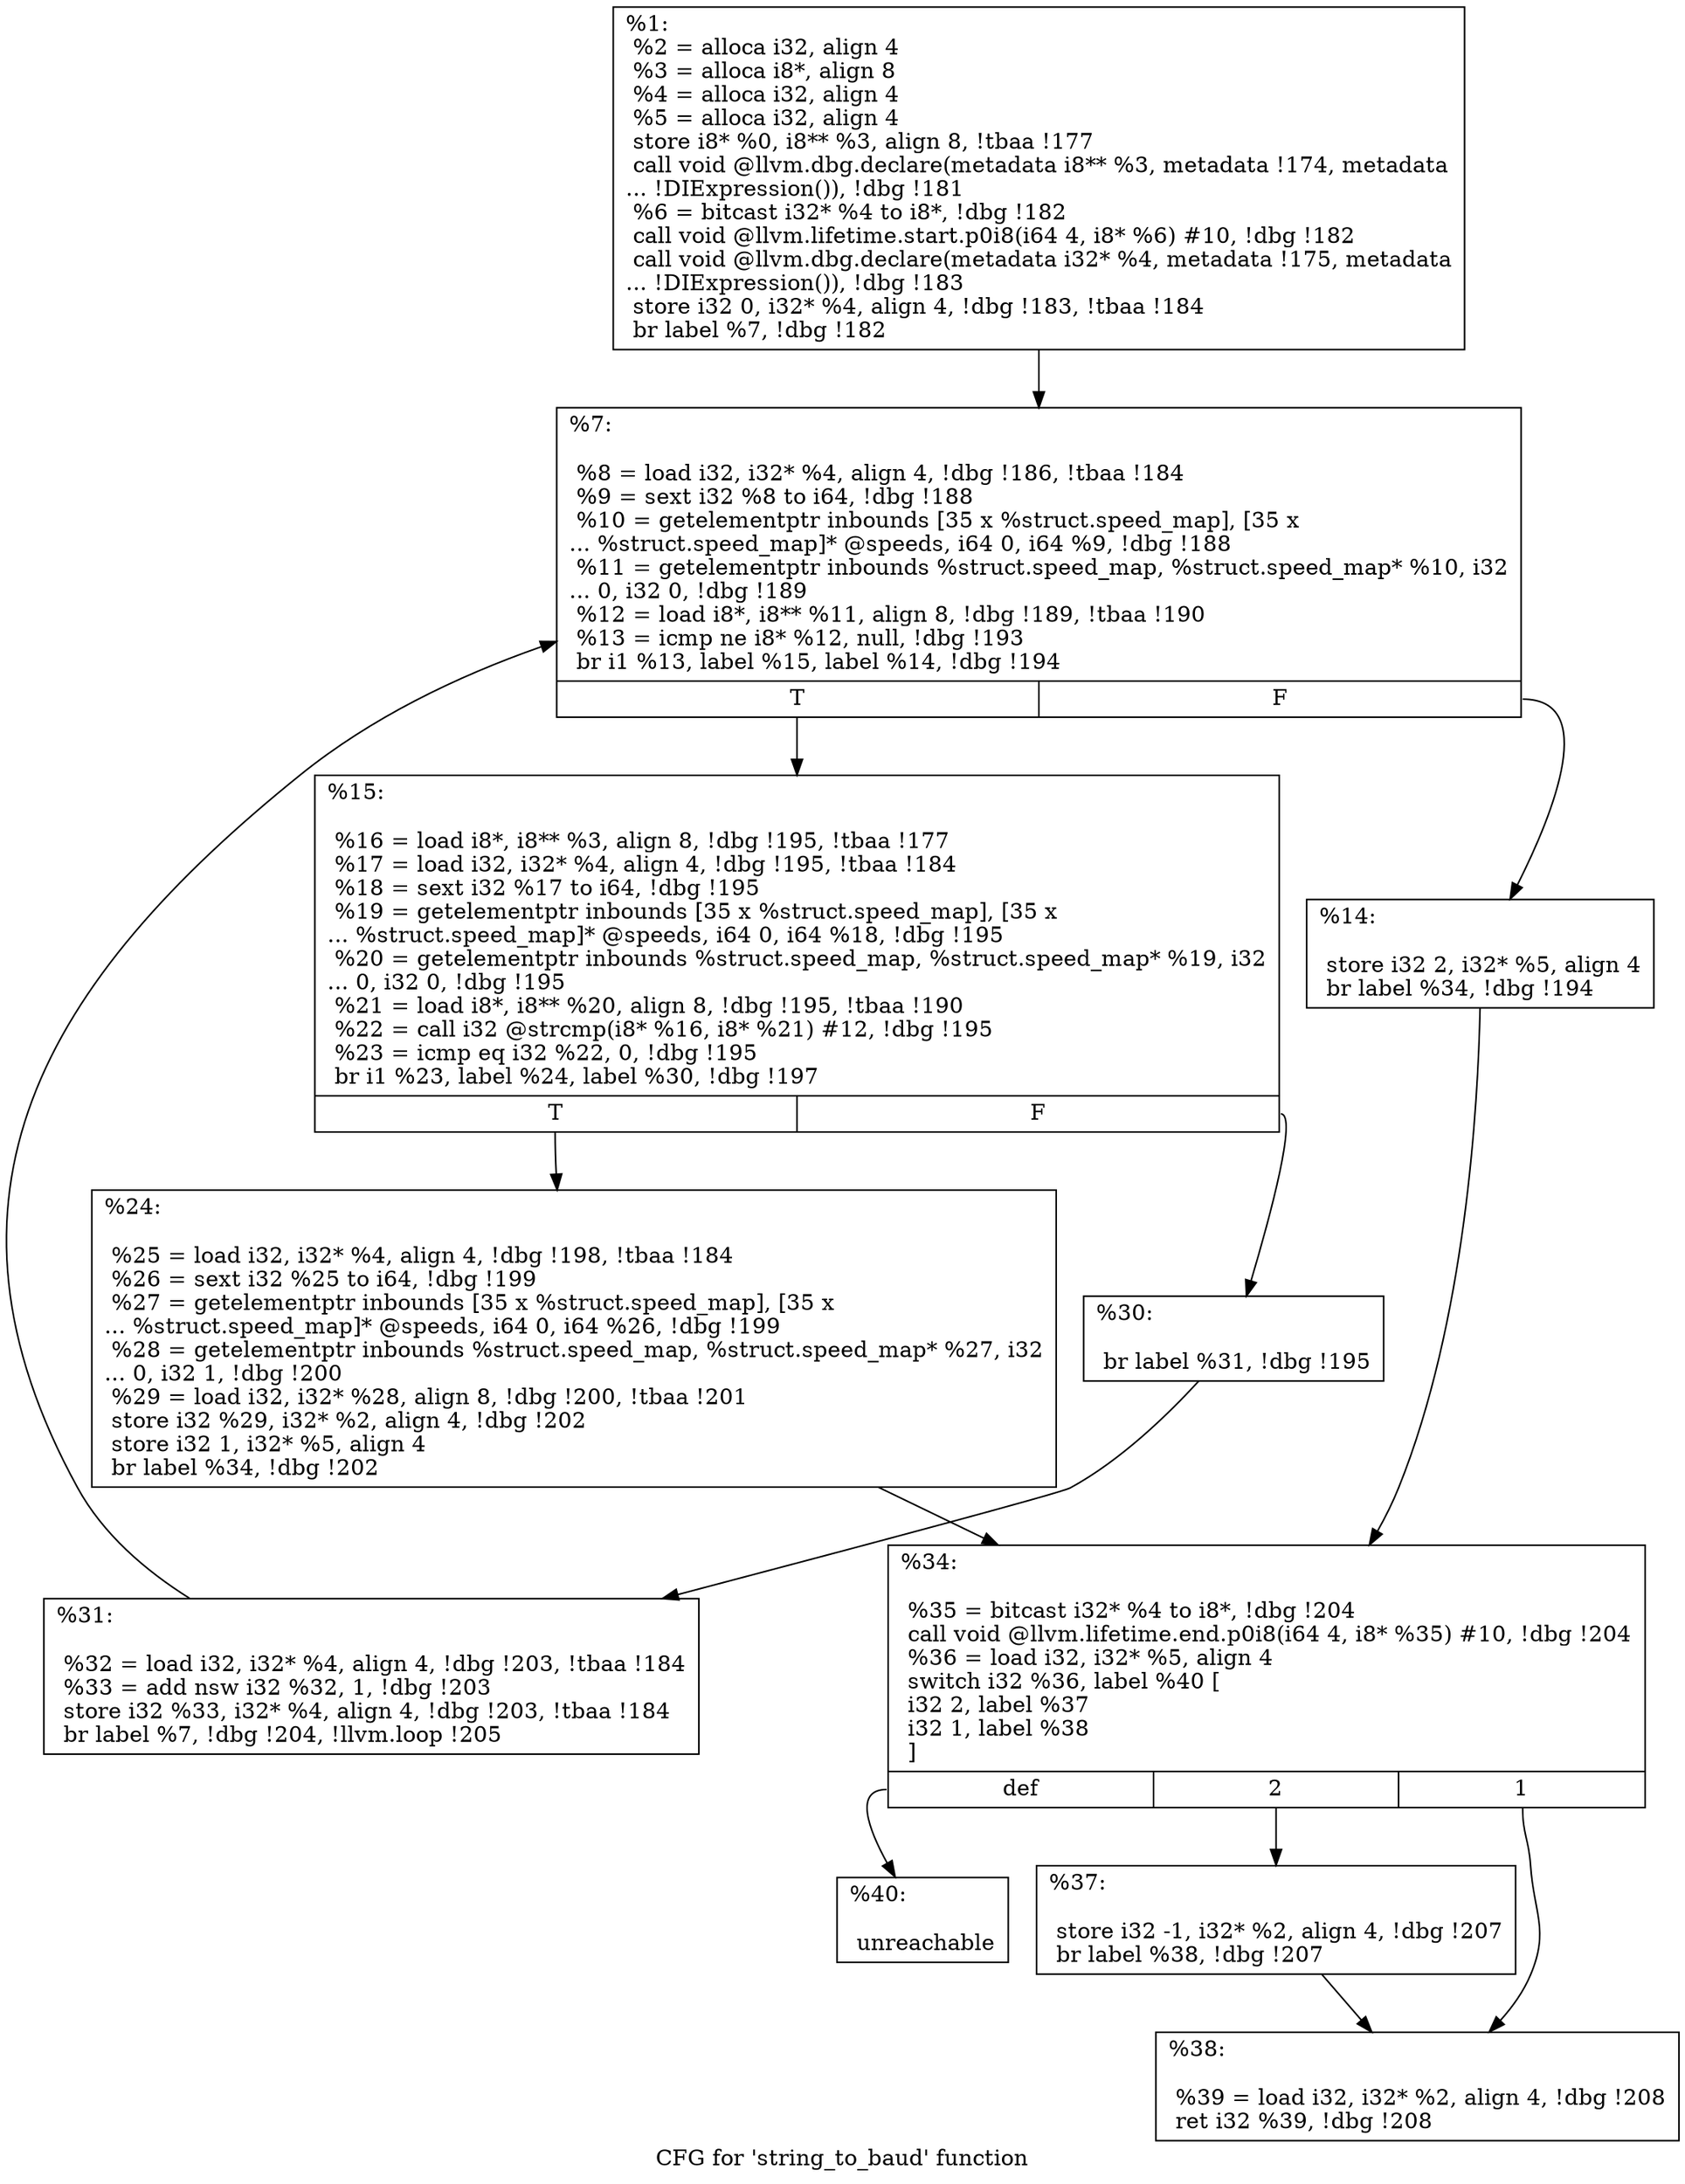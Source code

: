 digraph "CFG for 'string_to_baud' function" {
	label="CFG for 'string_to_baud' function";

	Node0x1c570d0 [shape=record,label="{%1:\l  %2 = alloca i32, align 4\l  %3 = alloca i8*, align 8\l  %4 = alloca i32, align 4\l  %5 = alloca i32, align 4\l  store i8* %0, i8** %3, align 8, !tbaa !177\l  call void @llvm.dbg.declare(metadata i8** %3, metadata !174, metadata\l... !DIExpression()), !dbg !181\l  %6 = bitcast i32* %4 to i8*, !dbg !182\l  call void @llvm.lifetime.start.p0i8(i64 4, i8* %6) #10, !dbg !182\l  call void @llvm.dbg.declare(metadata i32* %4, metadata !175, metadata\l... !DIExpression()), !dbg !183\l  store i32 0, i32* %4, align 4, !dbg !183, !tbaa !184\l  br label %7, !dbg !182\l}"];
	Node0x1c570d0 -> Node0x1c591c0;
	Node0x1c591c0 [shape=record,label="{%7:\l\l  %8 = load i32, i32* %4, align 4, !dbg !186, !tbaa !184\l  %9 = sext i32 %8 to i64, !dbg !188\l  %10 = getelementptr inbounds [35 x %struct.speed_map], [35 x\l... %struct.speed_map]* @speeds, i64 0, i64 %9, !dbg !188\l  %11 = getelementptr inbounds %struct.speed_map, %struct.speed_map* %10, i32\l... 0, i32 0, !dbg !189\l  %12 = load i8*, i8** %11, align 8, !dbg !189, !tbaa !190\l  %13 = icmp ne i8* %12, null, !dbg !193\l  br i1 %13, label %15, label %14, !dbg !194\l|{<s0>T|<s1>F}}"];
	Node0x1c591c0:s0 -> Node0x1c59260;
	Node0x1c591c0:s1 -> Node0x1c59210;
	Node0x1c59210 [shape=record,label="{%14:\l\l  store i32 2, i32* %5, align 4\l  br label %34, !dbg !194\l}"];
	Node0x1c59210 -> Node0x1c593a0;
	Node0x1c59260 [shape=record,label="{%15:\l\l  %16 = load i8*, i8** %3, align 8, !dbg !195, !tbaa !177\l  %17 = load i32, i32* %4, align 4, !dbg !195, !tbaa !184\l  %18 = sext i32 %17 to i64, !dbg !195\l  %19 = getelementptr inbounds [35 x %struct.speed_map], [35 x\l... %struct.speed_map]* @speeds, i64 0, i64 %18, !dbg !195\l  %20 = getelementptr inbounds %struct.speed_map, %struct.speed_map* %19, i32\l... 0, i32 0, !dbg !195\l  %21 = load i8*, i8** %20, align 8, !dbg !195, !tbaa !190\l  %22 = call i32 @strcmp(i8* %16, i8* %21) #12, !dbg !195\l  %23 = icmp eq i32 %22, 0, !dbg !195\l  br i1 %23, label %24, label %30, !dbg !197\l|{<s0>T|<s1>F}}"];
	Node0x1c59260:s0 -> Node0x1c592b0;
	Node0x1c59260:s1 -> Node0x1c59300;
	Node0x1c592b0 [shape=record,label="{%24:\l\l  %25 = load i32, i32* %4, align 4, !dbg !198, !tbaa !184\l  %26 = sext i32 %25 to i64, !dbg !199\l  %27 = getelementptr inbounds [35 x %struct.speed_map], [35 x\l... %struct.speed_map]* @speeds, i64 0, i64 %26, !dbg !199\l  %28 = getelementptr inbounds %struct.speed_map, %struct.speed_map* %27, i32\l... 0, i32 1, !dbg !200\l  %29 = load i32, i32* %28, align 8, !dbg !200, !tbaa !201\l  store i32 %29, i32* %2, align 4, !dbg !202\l  store i32 1, i32* %5, align 4\l  br label %34, !dbg !202\l}"];
	Node0x1c592b0 -> Node0x1c593a0;
	Node0x1c59300 [shape=record,label="{%30:\l\l  br label %31, !dbg !195\l}"];
	Node0x1c59300 -> Node0x1c59350;
	Node0x1c59350 [shape=record,label="{%31:\l\l  %32 = load i32, i32* %4, align 4, !dbg !203, !tbaa !184\l  %33 = add nsw i32 %32, 1, !dbg !203\l  store i32 %33, i32* %4, align 4, !dbg !203, !tbaa !184\l  br label %7, !dbg !204, !llvm.loop !205\l}"];
	Node0x1c59350 -> Node0x1c591c0;
	Node0x1c593a0 [shape=record,label="{%34:\l\l  %35 = bitcast i32* %4 to i8*, !dbg !204\l  call void @llvm.lifetime.end.p0i8(i64 4, i8* %35) #10, !dbg !204\l  %36 = load i32, i32* %5, align 4\l  switch i32 %36, label %40 [\l    i32 2, label %37\l    i32 1, label %38\l  ]\l|{<s0>def|<s1>2|<s2>1}}"];
	Node0x1c593a0:s0 -> Node0x1c59490;
	Node0x1c593a0:s1 -> Node0x1c593f0;
	Node0x1c593a0:s2 -> Node0x1c59440;
	Node0x1c593f0 [shape=record,label="{%37:\l\l  store i32 -1, i32* %2, align 4, !dbg !207\l  br label %38, !dbg !207\l}"];
	Node0x1c593f0 -> Node0x1c59440;
	Node0x1c59440 [shape=record,label="{%38:\l\l  %39 = load i32, i32* %2, align 4, !dbg !208\l  ret i32 %39, !dbg !208\l}"];
	Node0x1c59490 [shape=record,label="{%40:\l\l  unreachable\l}"];
}
